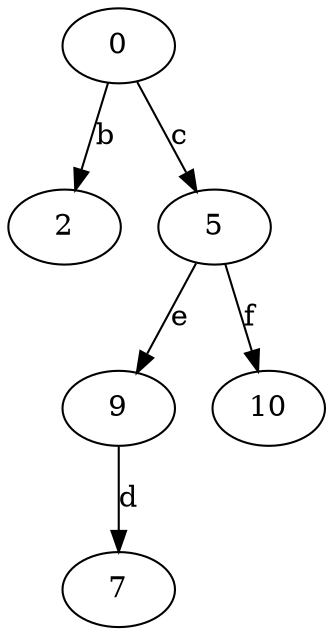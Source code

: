 strict digraph  {
0;
2;
5;
7;
9;
10;
0 -> 2  [label=b];
0 -> 5  [label=c];
5 -> 9  [label=e];
5 -> 10  [label=f];
9 -> 7  [label=d];
}
